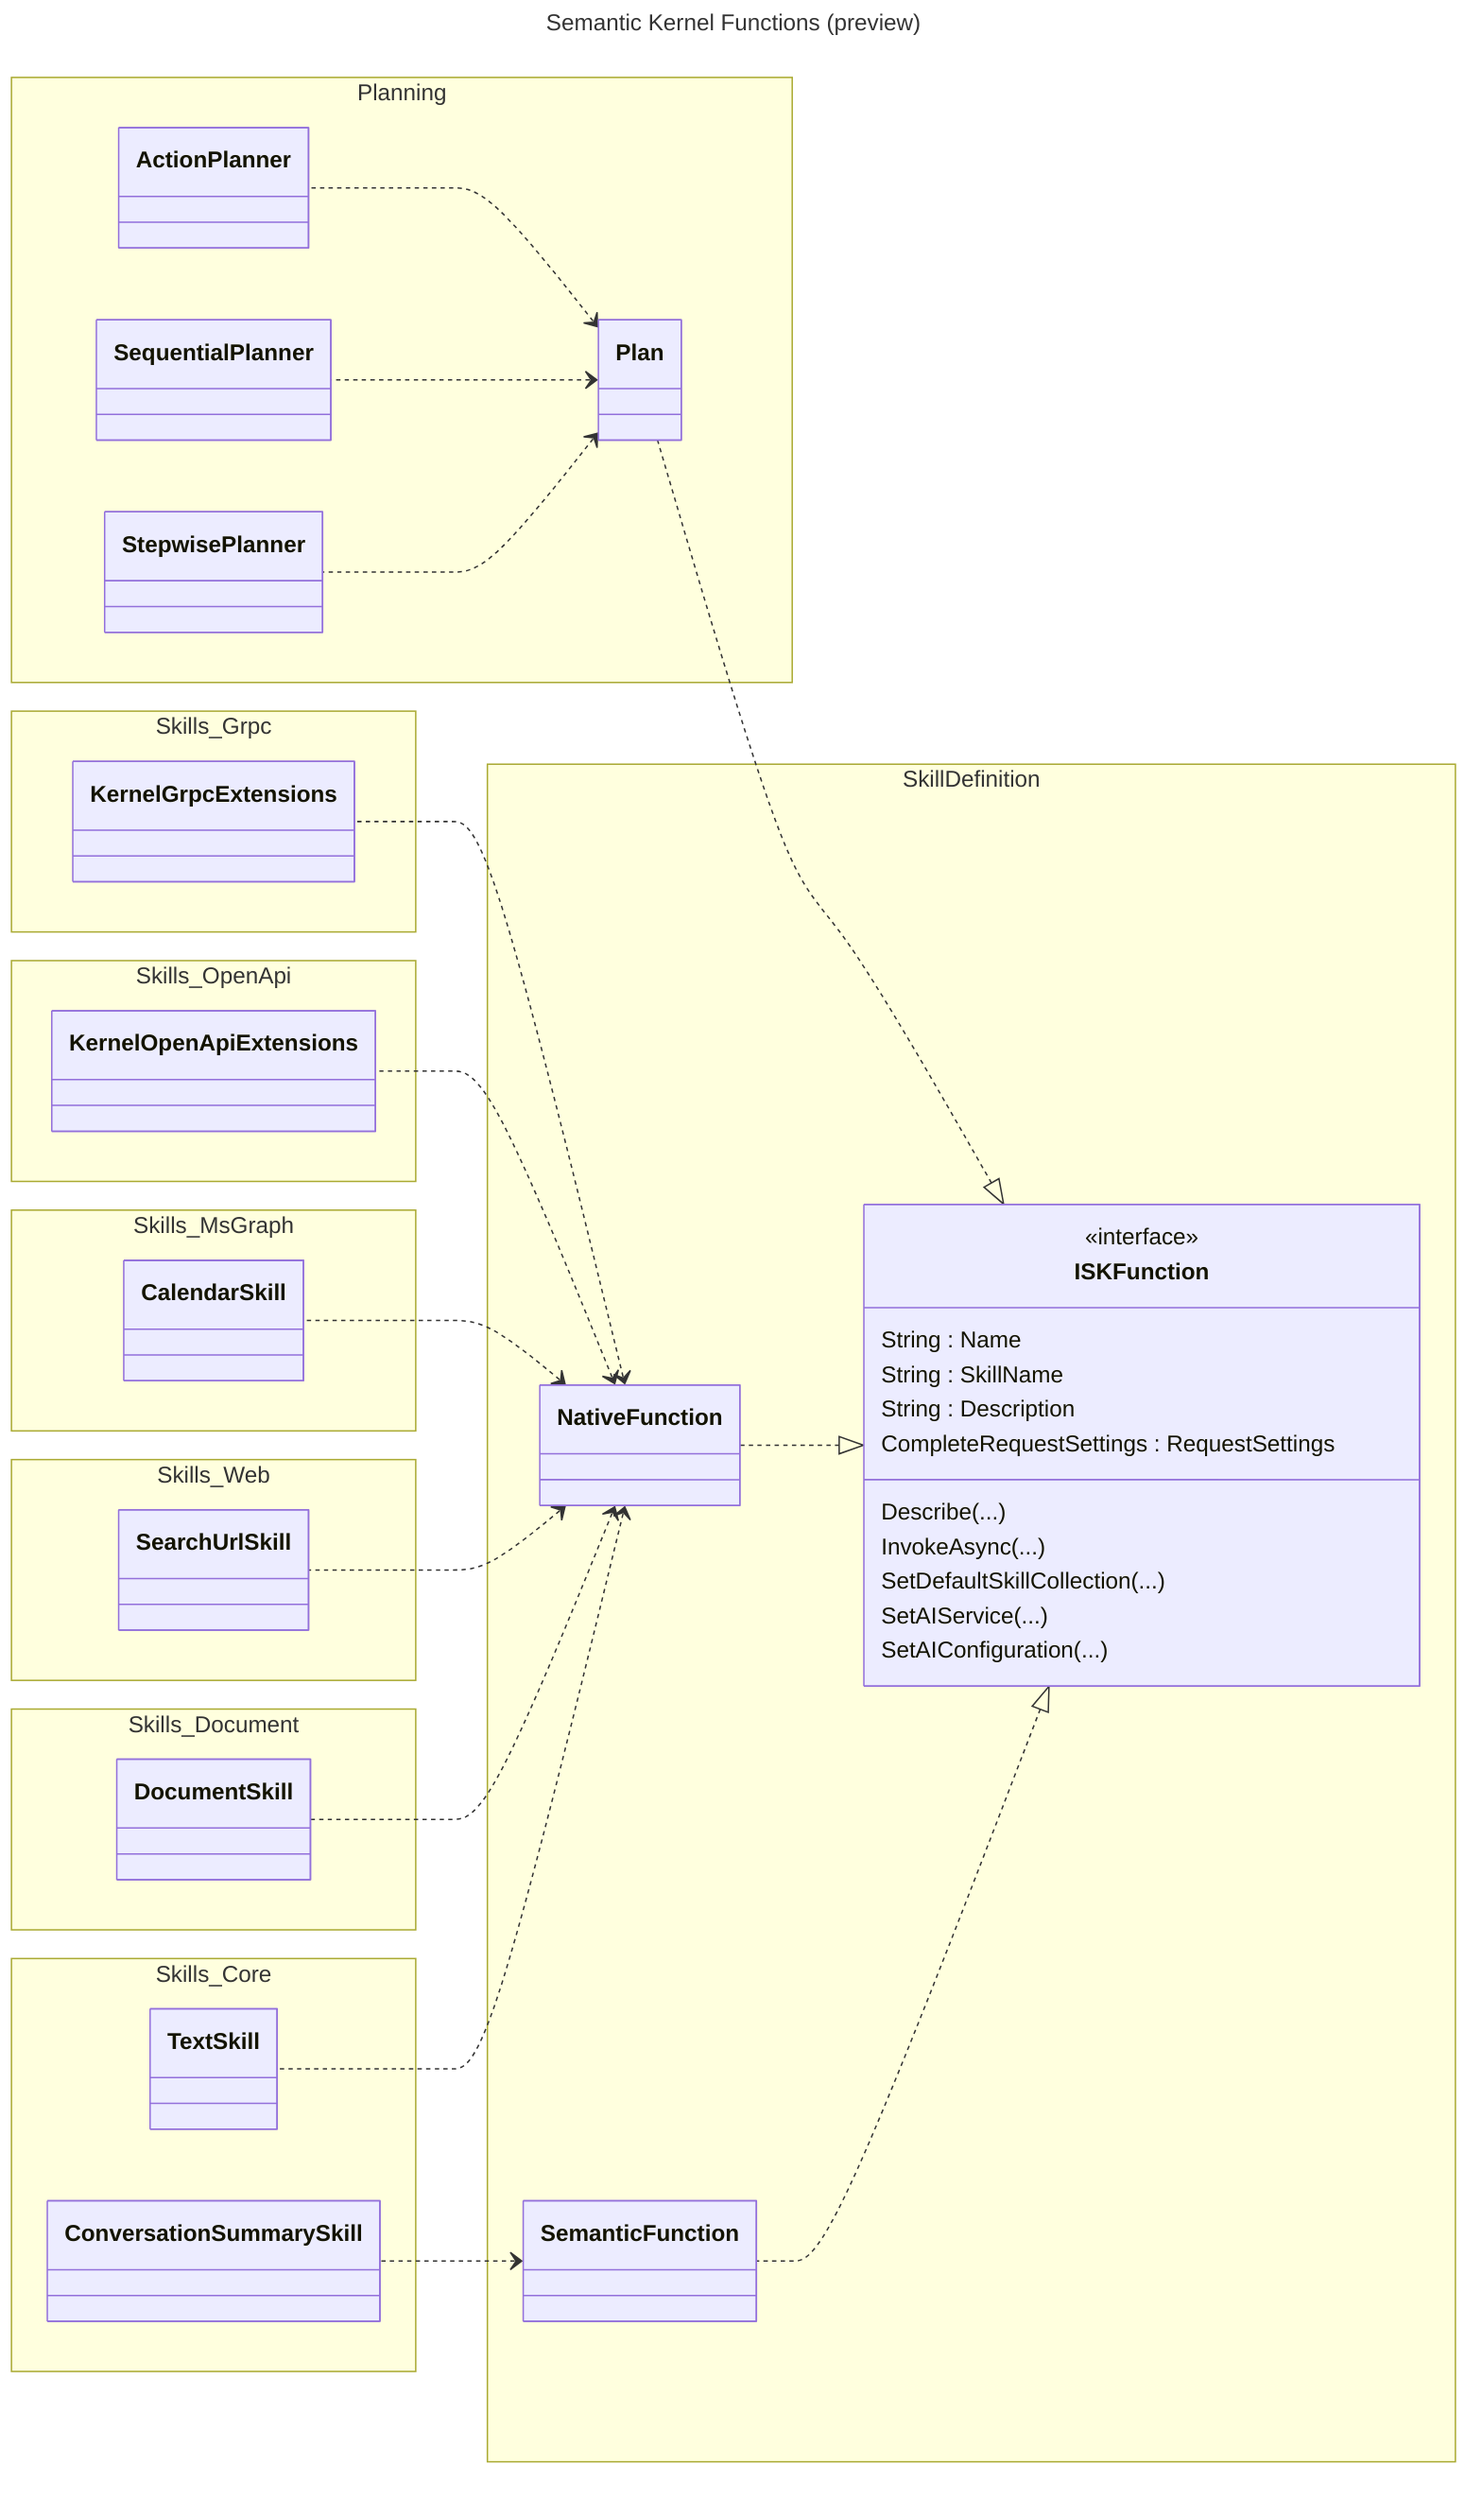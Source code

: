 ---
title: Semantic Kernel Functions (preview)
---
classDiagram
    %% Use https://mermaid.live/ to preview this diagram. The VS Code extension does not handle namespaces.
    direction RL
    namespace SkillDefinition {
        class ISKFunction {
            <<interface>>
            String : Name
            String : SkillName
            String : Description
            CompleteRequestSettings : RequestSettings
            Describe(...)
            InvokeAsync(...)
            SetDefaultSkillCollection(...)
            SetAIService(...)
            SetAIConfiguration(...)
        }
        class NativeFunction
        class SemanticFunction
    }

    namespace Skills_Grpc {
        class KernelGrpcExtensions
    }

    namespace Skills_OpenApi {
        class KernelOpenApiExtensions
    }

    namespace Skills_MsGraph {
        class CalendarSkill
    }

    namespace Skills_Web {
        class SearchUrlSkill
    }

    namespace Skills_Document {
        class DocumentSkill
    }

    namespace Skills_Core {
        class TextSkill
        class ConversationSummarySkill
    }

    namespace Planning {
        class Plan
        class ActionPlanner
        class SequentialPlanner
        class StepwisePlanner
    }

    ISKFunction <|.. NativeFunction
    ISKFunction <|.. SemanticFunction
    ISKFunction <|.. Plan
    NativeFunction <.. KernelGrpcExtensions
    NativeFunction <.. KernelOpenApiExtensions
    NativeFunction <.. CalendarSkill
    NativeFunction <.. SearchUrlSkill
    NativeFunction <.. DocumentSkill
    NativeFunction <.. TextSkill
    SemanticFunction <.. ConversationSummarySkill
    Plan <.. ActionPlanner
    Plan <.. SequentialPlanner
    Plan <.. StepwisePlanner